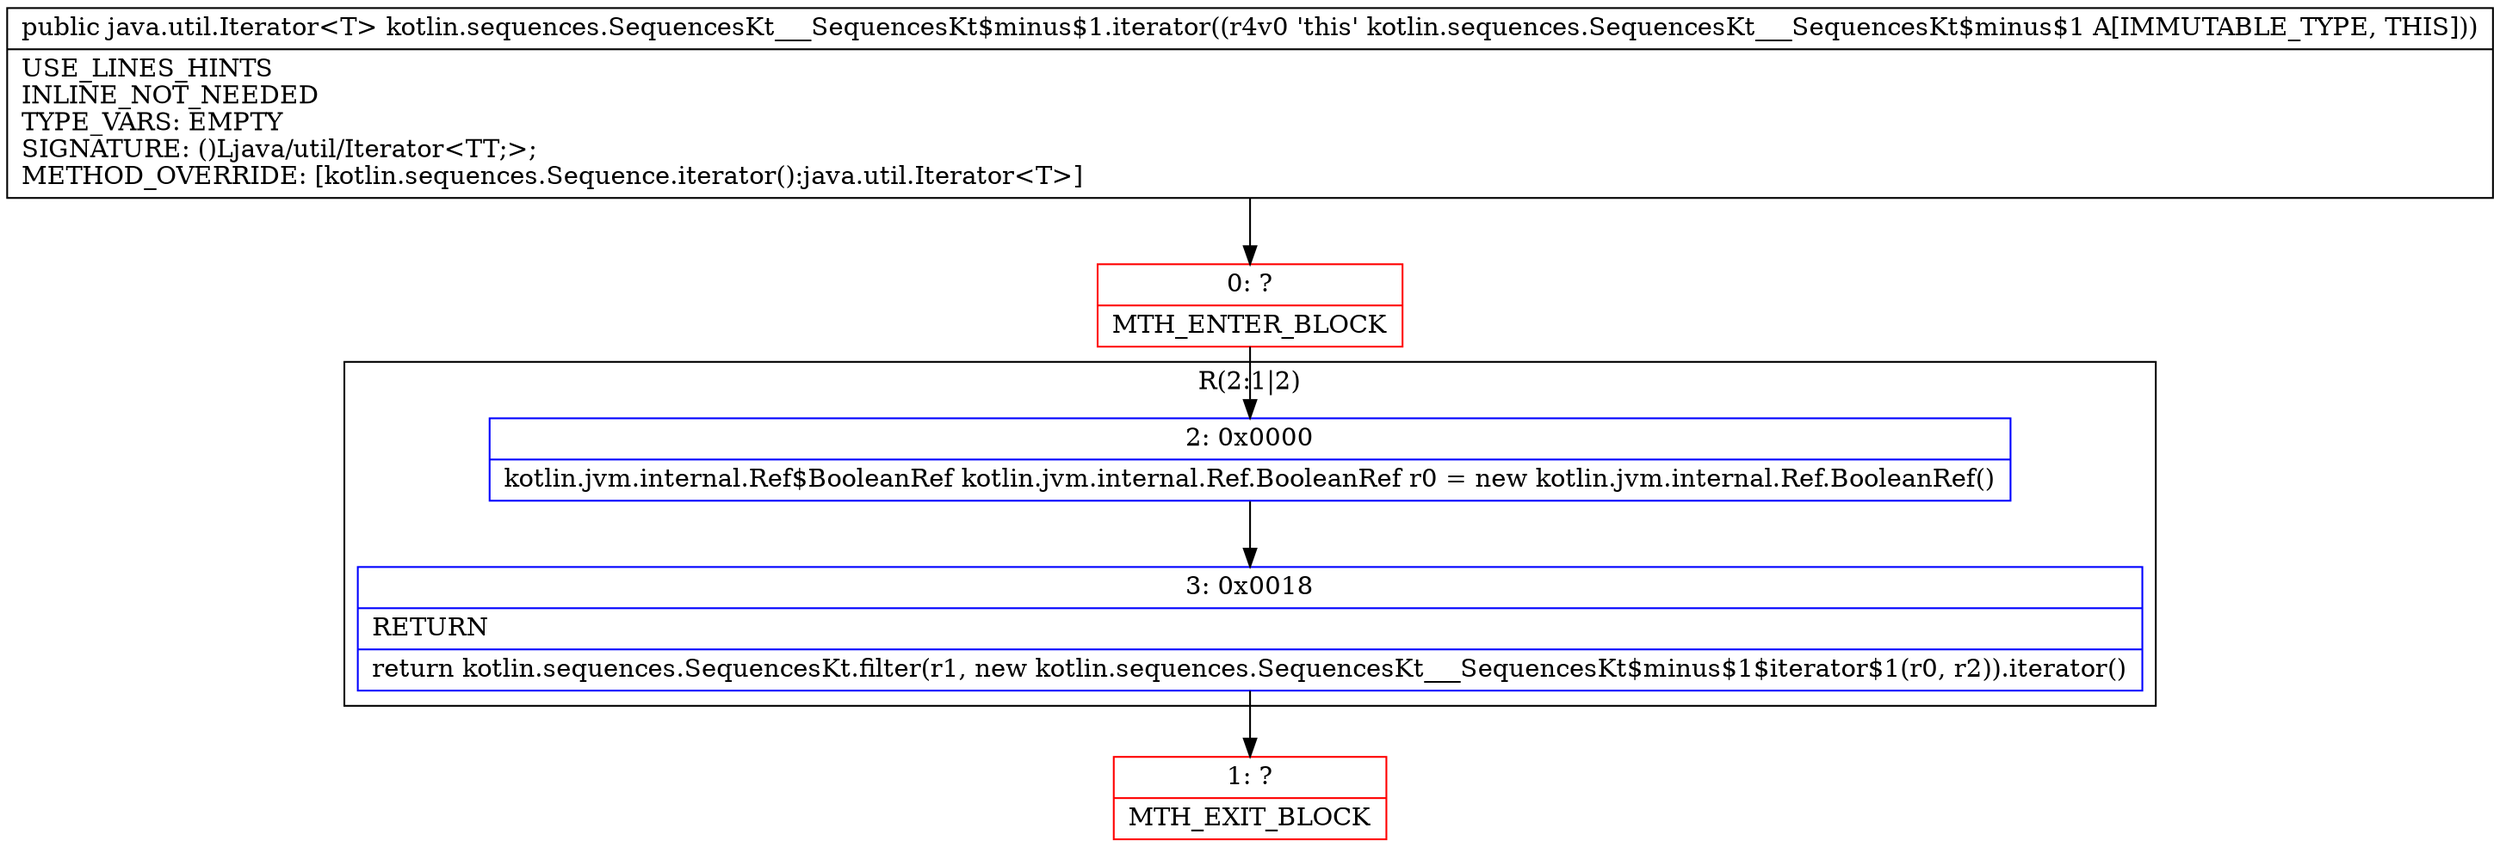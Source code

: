 digraph "CFG forkotlin.sequences.SequencesKt___SequencesKt$minus$1.iterator()Ljava\/util\/Iterator;" {
subgraph cluster_Region_1732787550 {
label = "R(2:1|2)";
node [shape=record,color=blue];
Node_2 [shape=record,label="{2\:\ 0x0000|kotlin.jvm.internal.Ref$BooleanRef kotlin.jvm.internal.Ref.BooleanRef r0 = new kotlin.jvm.internal.Ref.BooleanRef()\l}"];
Node_3 [shape=record,label="{3\:\ 0x0018|RETURN\l|return kotlin.sequences.SequencesKt.filter(r1, new kotlin.sequences.SequencesKt___SequencesKt$minus$1$iterator$1(r0, r2)).iterator()\l}"];
}
Node_0 [shape=record,color=red,label="{0\:\ ?|MTH_ENTER_BLOCK\l}"];
Node_1 [shape=record,color=red,label="{1\:\ ?|MTH_EXIT_BLOCK\l}"];
MethodNode[shape=record,label="{public java.util.Iterator\<T\> kotlin.sequences.SequencesKt___SequencesKt$minus$1.iterator((r4v0 'this' kotlin.sequences.SequencesKt___SequencesKt$minus$1 A[IMMUTABLE_TYPE, THIS]))  | USE_LINES_HINTS\lINLINE_NOT_NEEDED\lTYPE_VARS: EMPTY\lSIGNATURE: ()Ljava\/util\/Iterator\<TT;\>;\lMETHOD_OVERRIDE: [kotlin.sequences.Sequence.iterator():java.util.Iterator\<T\>]\l}"];
MethodNode -> Node_0;Node_2 -> Node_3;
Node_3 -> Node_1;
Node_0 -> Node_2;
}

